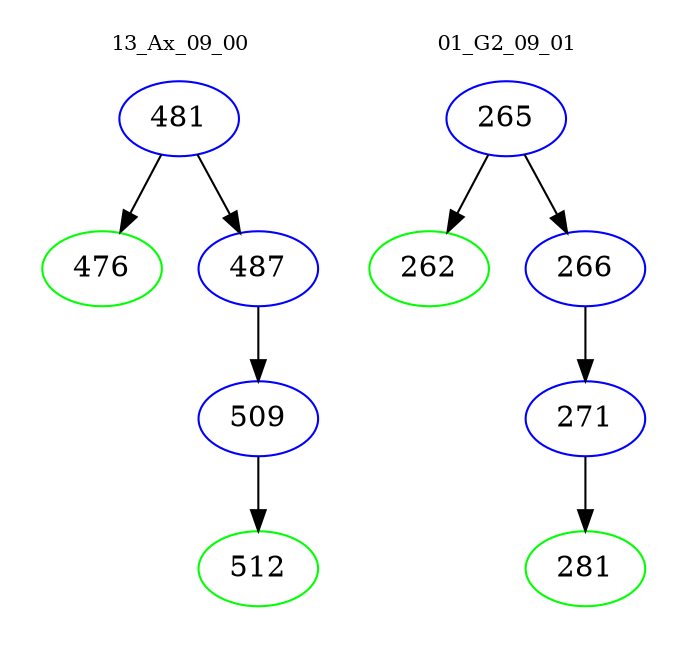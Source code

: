 digraph{
subgraph cluster_0 {
color = white
label = "13_Ax_09_00";
fontsize=10;
T0_481 [label="481", color="blue"]
T0_481 -> T0_476 [color="black"]
T0_476 [label="476", color="green"]
T0_481 -> T0_487 [color="black"]
T0_487 [label="487", color="blue"]
T0_487 -> T0_509 [color="black"]
T0_509 [label="509", color="blue"]
T0_509 -> T0_512 [color="black"]
T0_512 [label="512", color="green"]
}
subgraph cluster_1 {
color = white
label = "01_G2_09_01";
fontsize=10;
T1_265 [label="265", color="blue"]
T1_265 -> T1_262 [color="black"]
T1_262 [label="262", color="green"]
T1_265 -> T1_266 [color="black"]
T1_266 [label="266", color="blue"]
T1_266 -> T1_271 [color="black"]
T1_271 [label="271", color="blue"]
T1_271 -> T1_281 [color="black"]
T1_281 [label="281", color="green"]
}
}
